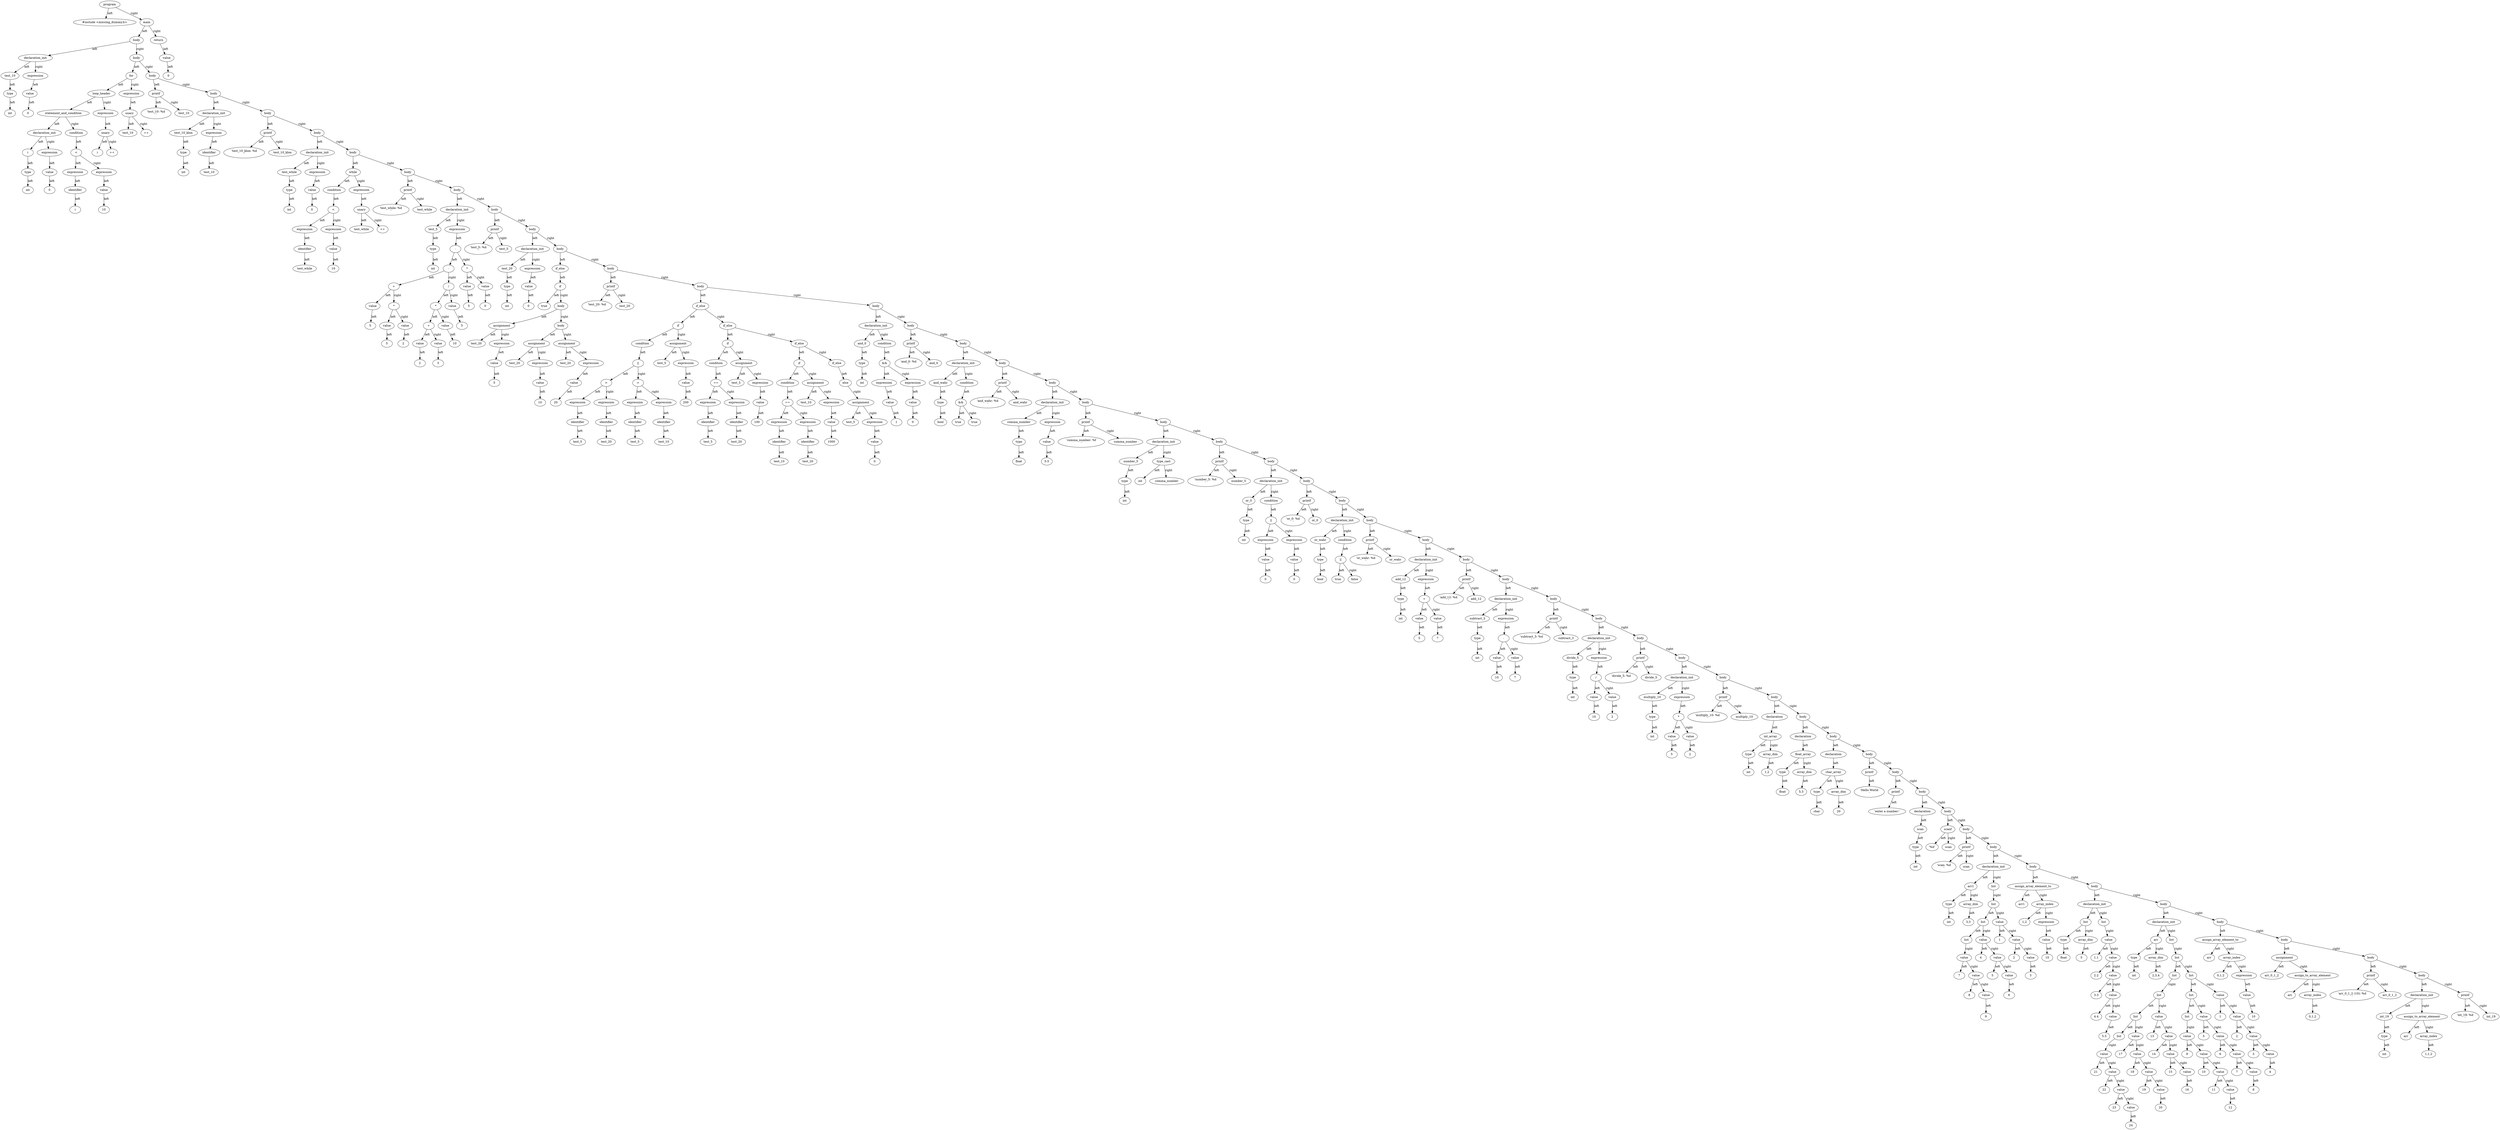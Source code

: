 digraph G {
"00000190ED56B730" [label="program"];
"00000190ED56B730" [label="program"];
"00000190ED56B730" -> "00000190ED55D110" [label="left"];
"00000190ED55D110" [label="#include <missing_dummy.h>"];
"00000190ED55D110" [label="#include <missing_dummy.h>"];
"00000190ED56B730" -> "00000190ED55CF70" [label="right"];
"00000190ED55CF70" [label="main"];
"00000190ED55CF70" [label="main"];
"00000190ED55CF70" -> "00000190ED56B410" [label="left"];
"00000190ED56B410" [label="body"];
"00000190ED56B410" [label="body"];
"00000190ED56B410" -> "00000190ED55D190" [label="left"];
"00000190ED55D190" [label="declaration_init"];
"00000190ED55D190" [label="declaration_init"];
"00000190ED55D190" -> "00000190ED55CFF0" [label="left"];
"00000190ED55CFF0" [label="test_10"];
"00000190ED55CFF0" [label="test_10"];
"00000190ED55CFF0" -> "00000190ED55D030" [label="left"];
"00000190ED55D030" [label="type"];
"00000190ED55D030" [label="type"];
"00000190ED55D030" -> "00000190ED55D150" [label="left"];
"00000190ED55D150" [label="int"];
"00000190ED55D150" [label="int"];
"00000190ED55D190" -> "00000190ED55D170" [label="right"];
"00000190ED55D170" [label="expression"];
"00000190ED55D170" [label="expression"];
"00000190ED55D170" -> "00000190ED55CF90" [label="left"];
"00000190ED55CF90" [label="value"];
"00000190ED55CF90" [label="value"];
"00000190ED55CF90" -> "00000190ED55D050" [label="left"];
"00000190ED55D050" [label="0"];
"00000190ED55D050" [label="0"];
"00000190ED56B410" -> "00000190ED56B1B0" [label="right"];
"00000190ED56B1B0" [label="body"];
"00000190ED56B1B0" [label="body"];
"00000190ED56B1B0" -> "00000190ED564FA0" [label="left"];
"00000190ED564FA0" [label="for"];
"00000190ED564FA0" [label="for"];
"00000190ED564FA0" -> "00000190ED564DA0" [label="left"];
"00000190ED564DA0" [label="loop_header"];
"00000190ED564DA0" [label="loop_header"];
"00000190ED564DA0" -> "00000190ED564EC0" [label="left"];
"00000190ED564EC0" [label="statement_and_condition"];
"00000190ED564EC0" [label="statement_and_condition"];
"00000190ED564EC0" -> "00000190ED564CE0" [label="left"];
"00000190ED564CE0" [label="declaration_init"];
"00000190ED564CE0" [label="declaration_init"];
"00000190ED564CE0" -> "00000190ED564D40" [label="left"];
"00000190ED564D40" [label="i"];
"00000190ED564D40" [label="i"];
"00000190ED564D40" -> "00000190ED55D210" [label="left"];
"00000190ED55D210" [label="type"];
"00000190ED55D210" [label="type"];
"00000190ED55D210" -> "00000190ED55D070" [label="left"];
"00000190ED55D070" [label="int"];
"00000190ED55D070" [label="int"];
"00000190ED564CE0" -> "00000190ED564C00" [label="right"];
"00000190ED564C00" [label="expression"];
"00000190ED564C00" [label="expression"];
"00000190ED564C00" -> "00000190ED55CED0" [label="left"];
"00000190ED55CED0" [label="value"];
"00000190ED55CED0" [label="value"];
"00000190ED55CED0" -> "00000190ED55CEB0" [label="left"];
"00000190ED55CEB0" [label="0"];
"00000190ED55CEB0" [label="0"];
"00000190ED564EC0" -> "00000190ED564C20" [label="right"];
"00000190ED564C20" [label="condition"];
"00000190ED564C20" [label="condition"];
"00000190ED564C20" -> "00000190ED564D00" [label="left"];
"00000190ED564D00" [label="<"];
"00000190ED564D00" [label="<"];
"00000190ED564D00" -> "00000190ED564C60" [label="left"];
"00000190ED564C60" [label="expression"];
"00000190ED564C60" [label="expression"];
"00000190ED564C60" -> "00000190ED564A40" [label="left"];
"00000190ED564A40" [label="identifier"];
"00000190ED564A40" [label="identifier"];
"00000190ED564A40" -> "00000190ED564840" [label="left"];
"00000190ED564840" [label="i"];
"00000190ED564840" [label="i"];
"00000190ED564D00" -> "00000190ED5649E0" [label="right"];
"00000190ED5649E0" [label="expression"];
"00000190ED5649E0" [label="expression"];
"00000190ED5649E0" -> "00000190ED564E00" [label="left"];
"00000190ED564E00" [label="value"];
"00000190ED564E00" [label="value"];
"00000190ED564E00" -> "00000190ED564DC0" [label="left"];
"00000190ED564DC0" [label="10"];
"00000190ED564DC0" [label="10"];
"00000190ED564DA0" -> "00000190ED564940" [label="right"];
"00000190ED564940" [label="expression"];
"00000190ED564940" [label="expression"];
"00000190ED564940" -> "00000190ED564F80" [label="left"];
"00000190ED564F80" [label="unary"];
"00000190ED564F80" [label="unary"];
"00000190ED564F80" -> "00000190ED564A80" [label="left"];
"00000190ED564A80" [label="i"];
"00000190ED564A80" [label="i"];
"00000190ED564F80" -> "00000190ED564F60" [label="right"];
"00000190ED564F60" [label="++"];
"00000190ED564F60" [label="++"];
"00000190ED564FA0" -> "00000190ED564D80" [label="right"];
"00000190ED564D80" [label="expression"];
"00000190ED564D80" [label="expression"];
"00000190ED564D80" -> "00000190ED564AA0" [label="left"];
"00000190ED564AA0" [label="unary"];
"00000190ED564AA0" [label="unary"];
"00000190ED564AA0" -> "00000190ED564D60" [label="left"];
"00000190ED564D60" [label="test_10"];
"00000190ED564D60" [label="test_10"];
"00000190ED564AA0" -> "00000190ED564D20" [label="right"];
"00000190ED564D20" [label="++"];
"00000190ED564D20" [label="++"];
"00000190ED56B1B0" -> "00000190ED56B710" [label="right"];
"00000190ED56B710" [label="body"];
"00000190ED56B710" [label="body"];
"00000190ED56B710" -> "00000190ED564EE0" [label="left"];
"00000190ED564EE0" [label="printf"];
"00000190ED564EE0" [label="printf"];
"00000190ED564EE0" -> "00000190ED564E40" [label="left"];
"00000190ED564E40" [label="'test_10: %d\n'"];
"00000190ED564E40" [label="'test_10: %d\n'"];
"00000190ED564EE0" -> "00000190ED564B60" [label="right"];
"00000190ED564B60" [label="test_10"];
"00000190ED564B60" [label="test_10"];
"00000190ED56B710" -> "00000190ED56B1F0" [label="right"];
"00000190ED56B1F0" [label="body"];
"00000190ED56B1F0" [label="body"];
"00000190ED56B1F0" -> "00000190ED5649A0" [label="left"];
"00000190ED5649A0" [label="declaration_init"];
"00000190ED5649A0" [label="declaration_init"];
"00000190ED5649A0" -> "00000190ED564980" [label="left"];
"00000190ED564980" [label="test_10_klon"];
"00000190ED564980" [label="test_10_klon"];
"00000190ED564980" -> "00000190ED564E20" [label="left"];
"00000190ED564E20" [label="type"];
"00000190ED564E20" [label="type"];
"00000190ED564E20" -> "00000190ED564B20" [label="left"];
"00000190ED564B20" [label="int"];
"00000190ED564B20" [label="int"];
"00000190ED5649A0" -> "00000190ED564A00" [label="right"];
"00000190ED564A00" [label="expression"];
"00000190ED564A00" [label="expression"];
"00000190ED564A00" -> "00000190ED564EA0" [label="left"];
"00000190ED564EA0" [label="identifier"];
"00000190ED564EA0" [label="identifier"];
"00000190ED564EA0" -> "00000190ED564860" [label="left"];
"00000190ED564860" [label="test_10"];
"00000190ED564860" [label="test_10"];
"00000190ED56B1F0" -> "00000190ED56B7F0" [label="right"];
"00000190ED56B7F0" [label="body"];
"00000190ED56B7F0" [label="body"];
"00000190ED56B7F0" -> "00000190ED564BE0" [label="left"];
"00000190ED564BE0" [label="printf"];
"00000190ED564BE0" [label="printf"];
"00000190ED564BE0" -> "00000190ED564F40" [label="left"];
"00000190ED564F40" [label="'test_10_klon: %d\n'"];
"00000190ED564F40" [label="'test_10_klon: %d\n'"];
"00000190ED564BE0" -> "00000190ED5648A0" [label="right"];
"00000190ED5648A0" [label="test_10_klon"];
"00000190ED5648A0" [label="test_10_klon"];
"00000190ED56B7F0" -> "00000190ED56B250" [label="right"];
"00000190ED56B250" [label="body"];
"00000190ED56B250" [label="body"];
"00000190ED56B250" -> "00000190ED565450" [label="left"];
"00000190ED565450" [label="declaration_init"];
"00000190ED565450" [label="declaration_init"];
"00000190ED565450" -> "00000190ED565270" [label="left"];
"00000190ED565270" [label="test_while"];
"00000190ED565270" [label="test_while"];
"00000190ED565270" -> "00000190ED564C40" [label="left"];
"00000190ED564C40" [label="type"];
"00000190ED564C40" [label="type"];
"00000190ED564C40" -> "00000190ED5648C0" [label="left"];
"00000190ED5648C0" [label="int"];
"00000190ED5648C0" [label="int"];
"00000190ED565450" -> "00000190ED564900" [label="right"];
"00000190ED564900" [label="expression"];
"00000190ED564900" [label="expression"];
"00000190ED564900" -> "00000190ED564CC0" [label="left"];
"00000190ED564CC0" [label="value"];
"00000190ED564CC0" [label="value"];
"00000190ED564CC0" -> "00000190ED5648E0" [label="left"];
"00000190ED5648E0" [label="0"];
"00000190ED5648E0" [label="0"];
"00000190ED56B250" -> "00000190ED56B3F0" [label="right"];
"00000190ED56B3F0" [label="body"];
"00000190ED56B3F0" [label="body"];
"00000190ED56B3F0" -> "00000190ED565490" [label="left"];
"00000190ED565490" [label="while"];
"00000190ED565490" [label="while"];
"00000190ED565490" -> "00000190ED565610" [label="left"];
"00000190ED565610" [label="condition"];
"00000190ED565610" [label="condition"];
"00000190ED565610" -> "00000190ED565690" [label="left"];
"00000190ED565690" [label="<"];
"00000190ED565690" [label="<"];
"00000190ED565690" -> "00000190ED565350" [label="left"];
"00000190ED565350" [label="expression"];
"00000190ED565350" [label="expression"];
"00000190ED565350" -> "00000190ED5654F0" [label="left"];
"00000190ED5654F0" [label="identifier"];
"00000190ED5654F0" [label="identifier"];
"00000190ED5654F0" -> "00000190ED5655B0" [label="left"];
"00000190ED5655B0" [label="test_while"];
"00000190ED5655B0" [label="test_while"];
"00000190ED565690" -> "00000190ED565310" [label="right"];
"00000190ED565310" [label="expression"];
"00000190ED565310" [label="expression"];
"00000190ED565310" -> "00000190ED565150" [label="left"];
"00000190ED565150" [label="value"];
"00000190ED565150" [label="value"];
"00000190ED565150" -> "00000190ED565230" [label="left"];
"00000190ED565230" [label="10"];
"00000190ED565230" [label="10"];
"00000190ED565490" -> "00000190ED565130" [label="right"];
"00000190ED565130" [label="expression"];
"00000190ED565130" [label="expression"];
"00000190ED565130" -> "00000190ED565470" [label="left"];
"00000190ED565470" [label="unary"];
"00000190ED565470" [label="unary"];
"00000190ED565470" -> "00000190ED565370" [label="left"];
"00000190ED565370" [label="test_while"];
"00000190ED565370" [label="test_while"];
"00000190ED565470" -> "00000190ED565750" [label="right"];
"00000190ED565750" [label="++"];
"00000190ED565750" [label="++"];
"00000190ED56B3F0" -> "00000190ED56B3B0" [label="right"];
"00000190ED56B3B0" [label="body"];
"00000190ED56B3B0" [label="body"];
"00000190ED56B3B0" -> "00000190ED565590" [label="left"];
"00000190ED565590" [label="printf"];
"00000190ED565590" [label="printf"];
"00000190ED565590" -> "00000190ED565730" [label="left"];
"00000190ED565730" [label="'test_while: %d\n'"];
"00000190ED565730" [label="'test_while: %d\n'"];
"00000190ED565590" -> "00000190ED565570" [label="right"];
"00000190ED565570" [label="test_while"];
"00000190ED565570" [label="test_while"];
"00000190ED56B3B0" -> "00000190ED56B6F0" [label="right"];
"00000190ED56B6F0" [label="body"];
"00000190ED56B6F0" [label="body"];
"00000190ED56B6F0" -> "00000190ED565D60" [label="left"];
"00000190ED565D60" [label="declaration_init"];
"00000190ED565D60" [label="declaration_init"];
"00000190ED565D60" -> "00000190ED5658A0" [label="left"];
"00000190ED5658A0" [label="test_5"];
"00000190ED5658A0" [label="test_5"];
"00000190ED5658A0" -> "00000190ED5655F0" [label="left"];
"00000190ED5655F0" [label="type"];
"00000190ED5655F0" [label="type"];
"00000190ED5655F0" -> "00000190ED5655D0" [label="left"];
"00000190ED5655D0" [label="int"];
"00000190ED5655D0" [label="int"];
"00000190ED565D60" -> "00000190ED565EC0" [label="right"];
"00000190ED565EC0" [label="expression"];
"00000190ED565EC0" [label="expression"];
"00000190ED565EC0" -> "00000190ED565B40" [label="left"];
"00000190ED565B40" [label="-"];
"00000190ED565B40" [label="-"];
"00000190ED565B40" -> "00000190ED5653F0" [label="left"];
"00000190ED5653F0" [label="-"];
"00000190ED5653F0" [label="-"];
"00000190ED5653F0" -> "00000190ED565050" [label="left"];
"00000190ED565050" [label="+"];
"00000190ED565050" [label="+"];
"00000190ED565050" -> "00000190ED565630" [label="left"];
"00000190ED565630" [label="value"];
"00000190ED565630" [label="value"];
"00000190ED565630" -> "00000190ED565250" [label="left"];
"00000190ED565250" [label="5"];
"00000190ED565250" [label="5"];
"00000190ED565050" -> "00000190ED5651B0" [label="right"];
"00000190ED5651B0" [label="*"];
"00000190ED5651B0" [label="*"];
"00000190ED5651B0" -> "00000190ED565670" [label="left"];
"00000190ED565670" [label="value"];
"00000190ED565670" [label="value"];
"00000190ED565670" -> "00000190ED565650" [label="left"];
"00000190ED565650" [label="5"];
"00000190ED565650" [label="5"];
"00000190ED5651B0" -> "00000190ED5652D0" [label="right"];
"00000190ED5652D0" [label="value"];
"00000190ED5652D0" [label="value"];
"00000190ED5652D0" -> "00000190ED565390" [label="left"];
"00000190ED565390" [label="2"];
"00000190ED565390" [label="2"];
"00000190ED5653F0" -> "00000190ED5650F0" [label="right"];
"00000190ED5650F0" [label="/"];
"00000190ED5650F0" [label="/"];
"00000190ED5650F0" -> "00000190ED565070" [label="left"];
"00000190ED565070" [label="*"];
"00000190ED565070" [label="*"];
"00000190ED565070" -> "00000190ED5651F0" [label="left"];
"00000190ED5651F0" [label="+"];
"00000190ED5651F0" [label="+"];
"00000190ED5651F0" -> "00000190ED565770" [label="left"];
"00000190ED565770" [label="value"];
"00000190ED565770" [label="value"];
"00000190ED565770" -> "00000190ED5652F0" [label="left"];
"00000190ED5652F0" [label="2"];
"00000190ED5652F0" [label="2"];
"00000190ED5651F0" -> "00000190ED5657B0" [label="right"];
"00000190ED5657B0" [label="value"];
"00000190ED5657B0" [label="value"];
"00000190ED5657B0" -> "00000190ED565790" [label="left"];
"00000190ED565790" [label="3"];
"00000190ED565790" [label="3"];
"00000190ED565070" -> "00000190ED5653B0" [label="right"];
"00000190ED5653B0" [label="value"];
"00000190ED5653B0" [label="value"];
"00000190ED5653B0" -> "00000190ED565410" [label="left"];
"00000190ED565410" [label="10"];
"00000190ED565410" [label="10"];
"00000190ED5650F0" -> "00000190ED5650D0" [label="right"];
"00000190ED5650D0" [label="value"];
"00000190ED5650D0" [label="value"];
"00000190ED5650D0" -> "00000190ED5651D0" [label="left"];
"00000190ED5651D0" [label="5"];
"00000190ED5651D0" [label="5"];
"00000190ED565B40" -> "00000190ED565CC0" [label="right"];
"00000190ED565CC0" [label="*"];
"00000190ED565CC0" [label="*"];
"00000190ED565CC0" -> "00000190ED565170" [label="left"];
"00000190ED565170" [label="value"];
"00000190ED565170" [label="value"];
"00000190ED565170" -> "00000190ED565110" [label="left"];
"00000190ED565110" [label="5"];
"00000190ED565110" [label="5"];
"00000190ED565CC0" -> "00000190ED565430" [label="right"];
"00000190ED565430" [label="value"];
"00000190ED565430" [label="value"];
"00000190ED565430" -> "00000190ED565210" [label="left"];
"00000190ED565210" [label="0"];
"00000190ED565210" [label="0"];
"00000190ED56B6F0" -> "00000190ED56B330" [label="right"];
"00000190ED56B330" [label="body"];
"00000190ED56B330" [label="body"];
"00000190ED56B330" -> "00000190ED565D20" [label="left"];
"00000190ED565D20" [label="printf"];
"00000190ED565D20" [label="printf"];
"00000190ED565D20" -> "00000190ED565F20" [label="left"];
"00000190ED565F20" [label="'test_5: %d\n'"];
"00000190ED565F20" [label="'test_5: %d\n'"];
"00000190ED565D20" -> "00000190ED565BA0" [label="right"];
"00000190ED565BA0" [label="test_5"];
"00000190ED565BA0" [label="test_5"];
"00000190ED56B330" -> "00000190ED56B310" [label="right"];
"00000190ED56B310" [label="body"];
"00000190ED56B310" [label="body"];
"00000190ED56B310" -> "00000190ED565B80" [label="left"];
"00000190ED565B80" [label="declaration_init"];
"00000190ED565B80" [label="declaration_init"];
"00000190ED565B80" -> "00000190ED565CE0" [label="left"];
"00000190ED565CE0" [label="test_20"];
"00000190ED565CE0" [label="test_20"];
"00000190ED565CE0" -> "00000190ED565C60" [label="left"];
"00000190ED565C60" [label="type"];
"00000190ED565C60" [label="type"];
"00000190ED565C60" -> "00000190ED565AC0" [label="left"];
"00000190ED565AC0" [label="int"];
"00000190ED565AC0" [label="int"];
"00000190ED565B80" -> "00000190ED565D80" [label="right"];
"00000190ED565D80" [label="expression"];
"00000190ED565D80" [label="expression"];
"00000190ED565D80" -> "00000190ED565E00" [label="left"];
"00000190ED565E00" [label="value"];
"00000190ED565E00" [label="value"];
"00000190ED565E00" -> "00000190ED565D40" [label="left"];
"00000190ED565D40" [label="0"];
"00000190ED565D40" [label="0"];
"00000190ED56B310" -> "00000190ED56B8B0" [label="right"];
"00000190ED56B8B0" [label="body"];
"00000190ED56B8B0" [label="body"];
"00000190ED56B8B0" -> "00000190ED565880" [label="left"];
"00000190ED565880" [label="if_else"];
"00000190ED565880" [label="if_else"];
"00000190ED565880" -> "00000190ED565860" [label="left"];
"00000190ED565860" [label="if"];
"00000190ED565860" [label="if"];
"00000190ED565860" -> "00000190ED5659C0" [label="left"];
"00000190ED5659C0" [label="true"];
"00000190ED5659C0" [label="true"];
"00000190ED565860" -> "00000190ED565FE0" [label="right"];
"00000190ED565FE0" [label="body"];
"00000190ED565FE0" [label="body"];
"00000190ED565FE0" -> "00000190ED565F60" [label="left"];
"00000190ED565F60" [label="assignment"];
"00000190ED565F60" [label="assignment"];
"00000190ED565F60" -> "00000190ED565F00" [label="left"];
"00000190ED565F00" [label="test_20"];
"00000190ED565F00" [label="test_20"];
"00000190ED565F60" -> "00000190ED565C80" [label="right"];
"00000190ED565C80" [label="expression"];
"00000190ED565C80" [label="expression"];
"00000190ED565C80" -> "00000190ED565A80" [label="left"];
"00000190ED565A80" [label="value"];
"00000190ED565A80" [label="value"];
"00000190ED565A80" -> "00000190ED565E20" [label="left"];
"00000190ED565E20" [label="5"];
"00000190ED565E20" [label="5"];
"00000190ED565FE0" -> "00000190ED565E80" [label="right"];
"00000190ED565E80" [label="body"];
"00000190ED565E80" [label="body"];
"00000190ED565E80" -> "00000190ED565BC0" [label="left"];
"00000190ED565BC0" [label="assignment"];
"00000190ED565BC0" [label="assignment"];
"00000190ED565BC0" -> "00000190ED565FA0" [label="left"];
"00000190ED565FA0" [label="test_20"];
"00000190ED565FA0" [label="test_20"];
"00000190ED565BC0" -> "00000190ED565980" [label="right"];
"00000190ED565980" [label="expression"];
"00000190ED565980" [label="expression"];
"00000190ED565980" -> "00000190ED565AE0" [label="left"];
"00000190ED565AE0" [label="value"];
"00000190ED565AE0" [label="value"];
"00000190ED565AE0" -> "00000190ED565D00" [label="left"];
"00000190ED565D00" [label="10"];
"00000190ED565D00" [label="10"];
"00000190ED565E80" -> "00000190ED565FC0" [label="right"];
"00000190ED565FC0" [label="assignment"];
"00000190ED565FC0" [label="assignment"];
"00000190ED565FC0" -> "00000190ED565C40" [label="left"];
"00000190ED565C40" [label="test_20"];
"00000190ED565C40" [label="test_20"];
"00000190ED565FC0" -> "00000190ED565BE0" [label="right"];
"00000190ED565BE0" [label="expression"];
"00000190ED565BE0" [label="expression"];
"00000190ED565BE0" -> "00000190ED565E60" [label="left"];
"00000190ED565E60" [label="value"];
"00000190ED565E60" [label="value"];
"00000190ED565E60" -> "00000190ED565DA0" [label="left"];
"00000190ED565DA0" [label="20"];
"00000190ED565DA0" [label="20"];
"00000190ED56B8B0" -> "00000190ED56B870" [label="right"];
"00000190ED56B870" [label="body"];
"00000190ED56B870" [label="body"];
"00000190ED56B870" -> "00000190ED565900" [label="left"];
"00000190ED565900" [label="printf"];
"00000190ED565900" [label="printf"];
"00000190ED565900" -> "00000190ED5658C0" [label="left"];
"00000190ED5658C0" [label="'test_20: %d\n'"];
"00000190ED5658C0" [label="'test_20: %d\n'"];
"00000190ED565900" -> "00000190ED5658E0" [label="right"];
"00000190ED5658E0" [label="test_20"];
"00000190ED5658E0" [label="test_20"];
"00000190ED56B870" -> "00000190ED56B530" [label="right"];
"00000190ED56B530" [label="body"];
"00000190ED56B530" [label="body"];
"00000190ED56B530" -> "00000190ED566920" [label="left"];
"00000190ED566920" [label="if_else"];
"00000190ED566920" [label="if_else"];
"00000190ED566920" -> "00000190ED5665C0" [label="left"];
"00000190ED5665C0" [label="if"];
"00000190ED5665C0" [label="if"];
"00000190ED5665C0" -> "00000190ED566660" [label="left"];
"00000190ED566660" [label="condition"];
"00000190ED566660" [label="condition"];
"00000190ED566660" -> "00000190ED566540" [label="left"];
"00000190ED566540" [label="||"];
"00000190ED566540" [label="||"];
"00000190ED566540" -> "00000190ED566AC0" [label="left"];
"00000190ED566AC0" [label=">"];
"00000190ED566AC0" [label=">"];
"00000190ED566AC0" -> "00000190ED5659A0" [label="left"];
"00000190ED5659A0" [label="expression"];
"00000190ED5659A0" [label="expression"];
"00000190ED5659A0" -> "00000190ED565940" [label="left"];
"00000190ED565940" [label="identifier"];
"00000190ED565940" [label="identifier"];
"00000190ED565940" -> "00000190ED565920" [label="left"];
"00000190ED565920" [label="test_5"];
"00000190ED565920" [label="test_5"];
"00000190ED566AC0" -> "00000190ED566860" [label="right"];
"00000190ED566860" [label="expression"];
"00000190ED566860" [label="expression"];
"00000190ED566860" -> "00000190ED565A60" [label="left"];
"00000190ED565A60" [label="identifier"];
"00000190ED565A60" [label="identifier"];
"00000190ED565A60" -> "00000190ED565A40" [label="left"];
"00000190ED565A40" [label="test_20"];
"00000190ED565A40" [label="test_20"];
"00000190ED566540" -> "00000190ED566AA0" [label="right"];
"00000190ED566AA0" [label=">"];
"00000190ED566AA0" [label=">"];
"00000190ED566AA0" -> "00000190ED566720" [label="left"];
"00000190ED566720" [label="expression"];
"00000190ED566720" [label="expression"];
"00000190ED566720" -> "00000190ED5669E0" [label="left"];
"00000190ED5669E0" [label="identifier"];
"00000190ED5669E0" [label="identifier"];
"00000190ED5669E0" -> "00000190ED5664C0" [label="left"];
"00000190ED5664C0" [label="test_5"];
"00000190ED5664C0" [label="test_5"];
"00000190ED566AA0" -> "00000190ED566560" [label="right"];
"00000190ED566560" [label="expression"];
"00000190ED566560" [label="expression"];
"00000190ED566560" -> "00000190ED566C00" [label="left"];
"00000190ED566C00" [label="identifier"];
"00000190ED566C00" [label="identifier"];
"00000190ED566C00" -> "00000190ED566520" [label="left"];
"00000190ED566520" [label="test_10"];
"00000190ED566520" [label="test_10"];
"00000190ED5665C0" -> "00000190ED566B20" [label="right"];
"00000190ED566B20" [label="assignment"];
"00000190ED566B20" [label="assignment"];
"00000190ED566B20" -> "00000190ED5665A0" [label="left"];
"00000190ED5665A0" [label="test_5"];
"00000190ED5665A0" [label="test_5"];
"00000190ED566B20" -> "00000190ED566600" [label="right"];
"00000190ED566600" [label="expression"];
"00000190ED566600" [label="expression"];
"00000190ED566600" -> "00000190ED566AE0" [label="left"];
"00000190ED566AE0" [label="value"];
"00000190ED566AE0" [label="value"];
"00000190ED566AE0" -> "00000190ED5668E0" [label="left"];
"00000190ED5668E0" [label="200"];
"00000190ED5668E0" [label="200"];
"00000190ED566920" -> "00000190ED5669A0" [label="right"];
"00000190ED5669A0" [label="if_else"];
"00000190ED5669A0" [label="if_else"];
"00000190ED5669A0" -> "00000190ED566780" [label="left"];
"00000190ED566780" [label="if"];
"00000190ED566780" [label="if"];
"00000190ED566780" -> "00000190ED566BC0" [label="left"];
"00000190ED566BC0" [label="condition"];
"00000190ED566BC0" [label="condition"];
"00000190ED566BC0" -> "00000190ED566A20" [label="left"];
"00000190ED566A20" [label="=="];
"00000190ED566A20" [label="=="];
"00000190ED566A20" -> "00000190ED566840" [label="left"];
"00000190ED566840" [label="expression"];
"00000190ED566840" [label="expression"];
"00000190ED566840" -> "00000190ED566680" [label="left"];
"00000190ED566680" [label="identifier"];
"00000190ED566680" [label="identifier"];
"00000190ED566680" -> "00000190ED566B80" [label="left"];
"00000190ED566B80" [label="test_5"];
"00000190ED566B80" [label="test_5"];
"00000190ED566A20" -> "00000190ED566880" [label="right"];
"00000190ED566880" [label="expression"];
"00000190ED566880" [label="expression"];
"00000190ED566880" -> "00000190ED566BA0" [label="left"];
"00000190ED566BA0" [label="identifier"];
"00000190ED566BA0" [label="identifier"];
"00000190ED566BA0" -> "00000190ED566620" [label="left"];
"00000190ED566620" [label="test_20"];
"00000190ED566620" [label="test_20"];
"00000190ED566780" -> "00000190ED566760" [label="right"];
"00000190ED566760" [label="assignment"];
"00000190ED566760" [label="assignment"];
"00000190ED566760" -> "00000190ED5667E0" [label="left"];
"00000190ED5667E0" [label="test_5"];
"00000190ED5667E0" [label="test_5"];
"00000190ED566760" -> "00000190ED5668A0" [label="right"];
"00000190ED5668A0" [label="expression"];
"00000190ED5668A0" [label="expression"];
"00000190ED5668A0" -> "00000190ED566700" [label="left"];
"00000190ED566700" [label="value"];
"00000190ED566700" [label="value"];
"00000190ED566700" -> "00000190ED566A40" [label="left"];
"00000190ED566A40" [label="100"];
"00000190ED566A40" [label="100"];
"00000190ED5669A0" -> "00000190ED566F70" [label="right"];
"00000190ED566F70" [label="if_else"];
"00000190ED566F70" [label="if_else"];
"00000190ED566F70" -> "00000190ED567170" [label="left"];
"00000190ED567170" [label="if"];
"00000190ED567170" [label="if"];
"00000190ED567170" -> "00000190ED567130" [label="left"];
"00000190ED567130" [label="condition"];
"00000190ED567130" [label="condition"];
"00000190ED567130" -> "00000190ED566D70" [label="left"];
"00000190ED566D70" [label="=="];
"00000190ED566D70" [label="=="];
"00000190ED566D70" -> "00000190ED566820" [label="left"];
"00000190ED566820" [label="expression"];
"00000190ED566820" [label="expression"];
"00000190ED566820" -> "00000190ED5669C0" [label="left"];
"00000190ED5669C0" [label="identifier"];
"00000190ED5669C0" [label="identifier"];
"00000190ED5669C0" -> "00000190ED5667C0" [label="left"];
"00000190ED5667C0" [label="test_10"];
"00000190ED5667C0" [label="test_10"];
"00000190ED566D70" -> "00000190ED567330" [label="right"];
"00000190ED567330" [label="expression"];
"00000190ED567330" [label="expression"];
"00000190ED567330" -> "00000190ED566480" [label="left"];
"00000190ED566480" [label="identifier"];
"00000190ED566480" [label="identifier"];
"00000190ED566480" -> "00000190ED566BE0" [label="left"];
"00000190ED566BE0" [label="test_20"];
"00000190ED566BE0" [label="test_20"];
"00000190ED567170" -> "00000190ED566DB0" [label="right"];
"00000190ED566DB0" [label="assignment"];
"00000190ED566DB0" [label="assignment"];
"00000190ED566DB0" -> "00000190ED5670F0" [label="left"];
"00000190ED5670F0" [label="test_10"];
"00000190ED5670F0" [label="test_10"];
"00000190ED566DB0" -> "00000190ED567150" [label="right"];
"00000190ED567150" [label="expression"];
"00000190ED567150" [label="expression"];
"00000190ED567150" -> "00000190ED566F50" [label="left"];
"00000190ED566F50" [label="value"];
"00000190ED566F50" [label="value"];
"00000190ED566F50" -> "00000190ED567110" [label="left"];
"00000190ED567110" [label="1000"];
"00000190ED567110" [label="1000"];
"00000190ED566F70" -> "00000190ED566E70" [label="right"];
"00000190ED566E70" [label="if_else"];
"00000190ED566E70" [label="if_else"];
"00000190ED566E70" -> "00000190ED5671D0" [label="left"];
"00000190ED5671D0" [label="else"];
"00000190ED5671D0" [label="else"];
"00000190ED5671D0" -> "00000190ED5670D0" [label="right"];
"00000190ED5670D0" [label="assignment"];
"00000190ED5670D0" [label="assignment"];
"00000190ED5670D0" -> "00000190ED5670B0" [label="left"];
"00000190ED5670B0" [label="test_5"];
"00000190ED5670B0" [label="test_5"];
"00000190ED5670D0" -> "00000190ED567190" [label="right"];
"00000190ED567190" [label="expression"];
"00000190ED567190" [label="expression"];
"00000190ED567190" -> "00000190ED567310" [label="left"];
"00000190ED567310" [label="value"];
"00000190ED567310" [label="value"];
"00000190ED567310" -> "00000190ED566E30" [label="left"];
"00000190ED566E30" [label="0"];
"00000190ED566E30" [label="0"];
"00000190ED56B530" -> "00000190ED56B190" [label="right"];
"00000190ED56B190" [label="body"];
"00000190ED56B190" [label="body"];
"00000190ED56B190" -> "00000190ED567050" [label="left"];
"00000190ED567050" [label="declaration_init"];
"00000190ED567050" [label="declaration_init"];
"00000190ED567050" -> "00000190ED567250" [label="left"];
"00000190ED567250" [label="and_0"];
"00000190ED567250" [label="and_0"];
"00000190ED567250" -> "00000190ED567410" [label="left"];
"00000190ED567410" [label="type"];
"00000190ED567410" [label="type"];
"00000190ED567410" -> "00000190ED566F30" [label="left"];
"00000190ED566F30" [label="int"];
"00000190ED566F30" [label="int"];
"00000190ED567050" -> "00000190ED566E50" [label="right"];
"00000190ED566E50" [label="condition"];
"00000190ED566E50" [label="condition"];
"00000190ED566E50" -> "00000190ED567230" [label="left"];
"00000190ED567230" [label="&&"];
"00000190ED567230" [label="&&"];
"00000190ED567230" -> "00000190ED566C90" [label="left"];
"00000190ED566C90" [label="expression"];
"00000190ED566C90" [label="expression"];
"00000190ED566C90" -> "00000190ED566DF0" [label="left"];
"00000190ED566DF0" [label="value"];
"00000190ED566DF0" [label="value"];
"00000190ED566DF0" -> "00000190ED566EB0" [label="left"];
"00000190ED566EB0" [label="1"];
"00000190ED566EB0" [label="1"];
"00000190ED567230" -> "00000190ED567210" [label="right"];
"00000190ED567210" [label="expression"];
"00000190ED567210" [label="expression"];
"00000190ED567210" -> "00000190ED5671F0" [label="left"];
"00000190ED5671F0" [label="value"];
"00000190ED5671F0" [label="value"];
"00000190ED5671F0" -> "00000190ED566E90" [label="left"];
"00000190ED566E90" [label="0"];
"00000190ED566E90" [label="0"];
"00000190ED56B190" -> "00000190ED56B850" [label="right"];
"00000190ED56B850" [label="body"];
"00000190ED56B850" [label="body"];
"00000190ED56B850" -> "00000190ED566CB0" [label="left"];
"00000190ED566CB0" [label="printf"];
"00000190ED566CB0" [label="printf"];
"00000190ED566CB0" -> "00000190ED567270" [label="left"];
"00000190ED567270" [label="'and_0: %d\n'"];
"00000190ED567270" [label="'and_0: %d\n'"];
"00000190ED566CB0" -> "00000190ED567290" [label="right"];
"00000190ED567290" [label="and_0"];
"00000190ED567290" [label="and_0"];
"00000190ED56B850" -> "00000190ED56B670" [label="right"];
"00000190ED56B670" [label="body"];
"00000190ED56B670" [label="body"];
"00000190ED56B670" -> "00000190ED567350" [label="left"];
"00000190ED567350" [label="declaration_init"];
"00000190ED567350" [label="declaration_init"];
"00000190ED567350" -> "00000190ED566CD0" [label="left"];
"00000190ED566CD0" [label="and_wahr"];
"00000190ED566CD0" [label="and_wahr"];
"00000190ED566CD0" -> "00000190ED566FB0" [label="left"];
"00000190ED566FB0" [label="type"];
"00000190ED566FB0" [label="type"];
"00000190ED566FB0" -> "00000190ED5672B0" [label="left"];
"00000190ED5672B0" [label="bool"];
"00000190ED5672B0" [label="bool"];
"00000190ED567350" -> "00000190ED566ED0" [label="right"];
"00000190ED566ED0" [label="condition"];
"00000190ED566ED0" [label="condition"];
"00000190ED566ED0" -> "00000190ED5672F0" [label="left"];
"00000190ED5672F0" [label="&&"];
"00000190ED5672F0" [label="&&"];
"00000190ED5672F0" -> "00000190ED567070" [label="left"];
"00000190ED567070" [label="true"];
"00000190ED567070" [label="true"];
"00000190ED5672F0" -> "00000190ED566E10" [label="right"];
"00000190ED566E10" [label="true"];
"00000190ED566E10" [label="true"];
"00000190ED56B670" -> "00000190ED56B7D0" [label="right"];
"00000190ED56B7D0" [label="body"];
"00000190ED56B7D0" [label="body"];
"00000190ED56B7D0" -> "00000190ED567A70" [label="left"];
"00000190ED567A70" [label="printf"];
"00000190ED567A70" [label="printf"];
"00000190ED567A70" -> "00000190ED567370" [label="left"];
"00000190ED567370" [label="'and_wahr: %d\n'"];
"00000190ED567370" [label="'and_wahr: %d\n'"];
"00000190ED567A70" -> "00000190ED566D30" [label="right"];
"00000190ED566D30" [label="and_wahr"];
"00000190ED566D30" [label="and_wahr"];
"00000190ED56B7D0" -> "00000190ED56B6D0" [label="right"];
"00000190ED56B6D0" [label="body"];
"00000190ED56B6D0" [label="body"];
"00000190ED56B6D0" -> "00000190ED5679B0" [label="left"];
"00000190ED5679B0" [label="declaration_init"];
"00000190ED5679B0" [label="declaration_init"];
"00000190ED5679B0" -> "00000190ED567990" [label="left"];
"00000190ED567990" [label="comma_number"];
"00000190ED567990" [label="comma_number"];
"00000190ED567990" -> "00000190ED567F30" [label="left"];
"00000190ED567F30" [label="type"];
"00000190ED567F30" [label="type"];
"00000190ED567F30" -> "00000190ED567B70" [label="left"];
"00000190ED567B70" [label="float"];
"00000190ED567B70" [label="float"];
"00000190ED5679B0" -> "00000190ED567A10" [label="right"];
"00000190ED567A10" [label="expression"];
"00000190ED567A10" [label="expression"];
"00000190ED567A10" -> "00000190ED567E50" [label="left"];
"00000190ED567E50" [label="value"];
"00000190ED567E50" [label="value"];
"00000190ED567E50" -> "00000190ED567FD0" [label="left"];
"00000190ED567FD0" [label="5.5"];
"00000190ED567FD0" [label="5.5"];
"00000190ED56B6D0" -> "00000190ED56B2F0" [label="right"];
"00000190ED56B2F0" [label="body"];
"00000190ED56B2F0" [label="body"];
"00000190ED56B2F0" -> "00000190ED567BD0" [label="left"];
"00000190ED567BD0" [label="printf"];
"00000190ED567BD0" [label="printf"];
"00000190ED567BD0" -> "00000190ED567DD0" [label="left"];
"00000190ED567DD0" [label="'comma_number: %f\n'"];
"00000190ED567DD0" [label="'comma_number: %f\n'"];
"00000190ED567BD0" -> "00000190ED567D10" [label="right"];
"00000190ED567D10" [label="comma_number"];
"00000190ED567D10" [label="comma_number"];
"00000190ED56B2F0" -> "00000190ED56B810" [label="right"];
"00000190ED56B810" [label="body"];
"00000190ED56B810" [label="body"];
"00000190ED56B810" -> "00000190ED567E70" [label="left"];
"00000190ED567E70" [label="declaration_init"];
"00000190ED567E70" [label="declaration_init"];
"00000190ED567E70" -> "00000190ED567AF0" [label="left"];
"00000190ED567AF0" [label="number_5"];
"00000190ED567AF0" [label="number_5"];
"00000190ED567AF0" -> "00000190ED567BB0" [label="left"];
"00000190ED567BB0" [label="type"];
"00000190ED567BB0" [label="type"];
"00000190ED567BB0" -> "00000190ED567DB0" [label="left"];
"00000190ED567DB0" [label="int"];
"00000190ED567DB0" [label="int"];
"00000190ED567E70" -> "00000190ED567F10" [label="right"];
"00000190ED567F10" [label="type_cast"];
"00000190ED567F10" [label="type_cast"];
"00000190ED567F10" -> "00000190ED567EF0" [label="left"];
"00000190ED567EF0" [label="int"];
"00000190ED567EF0" [label="int"];
"00000190ED567F10" -> "00000190ED567A30" [label="right"];
"00000190ED567A30" [label="comma_number"];
"00000190ED567A30" [label="comma_number"];
"00000190ED56B810" -> "00000190ED56B450" [label="right"];
"00000190ED56B450" [label="body"];
"00000190ED56B450" [label="body"];
"00000190ED56B450" -> "00000190ED567FB0" [label="left"];
"00000190ED567FB0" [label="printf"];
"00000190ED567FB0" [label="printf"];
"00000190ED567FB0" -> "00000190ED567B30" [label="left"];
"00000190ED567B30" [label="'number_5: %d\n'"];
"00000190ED567B30" [label="'number_5: %d\n'"];
"00000190ED567FB0" -> "00000190ED5679D0" [label="right"];
"00000190ED5679D0" [label="number_5"];
"00000190ED5679D0" [label="number_5"];
"00000190ED56B450" -> "00000190ED56B170" [label="right"];
"00000190ED56B170" [label="body"];
"00000190ED56B170" [label="body"];
"00000190ED56B170" -> "00000190ED567C90" [label="left"];
"00000190ED567C90" [label="declaration_init"];
"00000190ED567C90" [label="declaration_init"];
"00000190ED567C90" -> "00000190ED567EB0" [label="left"];
"00000190ED567EB0" [label="or_0"];
"00000190ED567EB0" [label="or_0"];
"00000190ED567EB0" -> "00000190ED567D30" [label="left"];
"00000190ED567D30" [label="type"];
"00000190ED567D30" [label="type"];
"00000190ED567D30" -> "00000190ED567BF0" [label="left"];
"00000190ED567BF0" [label="int"];
"00000190ED567BF0" [label="int"];
"00000190ED567C90" -> "00000190ED5678D0" [label="right"];
"00000190ED5678D0" [label="condition"];
"00000190ED5678D0" [label="condition"];
"00000190ED5678D0" -> "00000190ED5678B0" [label="left"];
"00000190ED5678B0" [label="||"];
"00000190ED5678B0" [label="||"];
"00000190ED5678B0" -> "00000190ED567C30" [label="left"];
"00000190ED567C30" [label="expression"];
"00000190ED567C30" [label="expression"];
"00000190ED567C30" -> "00000190ED567C10" [label="left"];
"00000190ED567C10" [label="value"];
"00000190ED567C10" [label="value"];
"00000190ED567C10" -> "00000190ED567DF0" [label="left"];
"00000190ED567DF0" [label="0"];
"00000190ED567DF0" [label="0"];
"00000190ED5678B0" -> "00000190ED568030" [label="right"];
"00000190ED568030" [label="expression"];
"00000190ED568030" [label="expression"];
"00000190ED568030" -> "00000190ED567E90" [label="left"];
"00000190ED567E90" [label="value"];
"00000190ED567E90" [label="value"];
"00000190ED567E90" -> "00000190ED568010" [label="left"];
"00000190ED568010" [label="0"];
"00000190ED568010" [label="0"];
"00000190ED56B170" -> "00000190ED56B630" [label="right"];
"00000190ED56B630" [label="body"];
"00000190ED56B630" [label="body"];
"00000190ED56B630" -> "00000190ED567950" [label="left"];
"00000190ED567950" [label="printf"];
"00000190ED567950" [label="printf"];
"00000190ED567950" -> "00000190ED567CF0" [label="left"];
"00000190ED567CF0" [label="'or_0: %d\n'"];
"00000190ED567CF0" [label="'or_0: %d\n'"];
"00000190ED567950" -> "00000190ED567930" [label="right"];
"00000190ED567930" [label="or_0"];
"00000190ED567930" [label="or_0"];
"00000190ED56B630" -> "00000190ED56B5F0" [label="right"];
"00000190ED56B5F0" [label="body"];
"00000190ED56B5F0" [label="body"];
"00000190ED56B5F0" -> "00000190ED5680E0" [label="left"];
"00000190ED5680E0" [label="declaration_init"];
"00000190ED5680E0" [label="declaration_init"];
"00000190ED5680E0" -> "00000190ED568280" [label="left"];
"00000190ED568280" [label="or_wahr"];
"00000190ED568280" [label="or_wahr"];
"00000190ED568280" -> "00000190ED567AB0" [label="left"];
"00000190ED567AB0" [label="type"];
"00000190ED567AB0" [label="type"];
"00000190ED567AB0" -> "00000190ED567970" [label="left"];
"00000190ED567970" [label="bool"];
"00000190ED567970" [label="bool"];
"00000190ED5680E0" -> "00000190ED568460" [label="right"];
"00000190ED568460" [label="condition"];
"00000190ED568460" [label="condition"];
"00000190ED568460" -> "00000190ED568840" [label="left"];
"00000190ED568840" [label="||"];
"00000190ED568840" [label="||"];
"00000190ED568840" -> "00000190ED568820" [label="left"];
"00000190ED568820" [label="true"];
"00000190ED568820" [label="true"];
"00000190ED568840" -> "00000190ED5683C0" [label="right"];
"00000190ED5683C0" [label="false"];
"00000190ED5683C0" [label="false"];
"00000190ED56B5F0" -> "00000190ED56B6B0" [label="right"];
"00000190ED56B6B0" [label="body"];
"00000190ED56B6B0" [label="body"];
"00000190ED56B6B0" -> "00000190ED5686C0" [label="left"];
"00000190ED5686C0" [label="printf"];
"00000190ED5686C0" [label="printf"];
"00000190ED5686C0" -> "00000190ED5681A0" [label="left"];
"00000190ED5681A0" [label="'or_wahr: %d\n'"];
"00000190ED5681A0" [label="'or_wahr: %d\n'"];
"00000190ED5686C0" -> "00000190ED5686E0" [label="right"];
"00000190ED5686E0" [label="or_wahr"];
"00000190ED5686E0" [label="or_wahr"];
"00000190ED56B6B0" -> "00000190ED56B490" [label="right"];
"00000190ED56B490" [label="body"];
"00000190ED56B490" [label="body"];
"00000190ED56B490" -> "00000190ED5686A0" [label="left"];
"00000190ED5686A0" [label="declaration_init"];
"00000190ED5686A0" [label="declaration_init"];
"00000190ED5686A0" -> "00000190ED568260" [label="left"];
"00000190ED568260" [label="add_12"];
"00000190ED568260" [label="add_12"];
"00000190ED568260" -> "00000190ED568760" [label="left"];
"00000190ED568760" [label="type"];
"00000190ED568760" [label="type"];
"00000190ED568760" -> "00000190ED568180" [label="left"];
"00000190ED568180" [label="int"];
"00000190ED568180" [label="int"];
"00000190ED5686A0" -> "00000190ED5680C0" [label="right"];
"00000190ED5680C0" [label="expression"];
"00000190ED5680C0" [label="expression"];
"00000190ED5680C0" -> "00000190ED568780" [label="left"];
"00000190ED568780" [label="+"];
"00000190ED568780" [label="+"];
"00000190ED568780" -> "00000190ED5685C0" [label="left"];
"00000190ED5685C0" [label="value"];
"00000190ED5685C0" [label="value"];
"00000190ED5685C0" -> "00000190ED5684E0" [label="left"];
"00000190ED5684E0" [label="5"];
"00000190ED5684E0" [label="5"];
"00000190ED568780" -> "00000190ED568700" [label="right"];
"00000190ED568700" [label="value"];
"00000190ED568700" [label="value"];
"00000190ED568700" -> "00000190ED568640" [label="left"];
"00000190ED568640" [label="7"];
"00000190ED568640" [label="7"];
"00000190ED56B490" -> "00000190ED56B390" [label="right"];
"00000190ED56B390" [label="body"];
"00000190ED56B390" [label="body"];
"00000190ED56B390" -> "00000190ED5682E0" [label="left"];
"00000190ED5682E0" [label="printf"];
"00000190ED5682E0" [label="printf"];
"00000190ED5682E0" -> "00000190ED568220" [label="left"];
"00000190ED568220" [label="'add_12: %d\n'"];
"00000190ED568220" [label="'add_12: %d\n'"];
"00000190ED5682E0" -> "00000190ED5687C0" [label="right"];
"00000190ED5687C0" [label="add_12"];
"00000190ED5687C0" [label="add_12"];
"00000190ED56B390" -> "00000190ED56B5D0" [label="right"];
"00000190ED56B5D0" [label="body"];
"00000190ED56B5D0" [label="body"];
"00000190ED56B5D0" -> "00000190ED568240" [label="left"];
"00000190ED568240" [label="declaration_init"];
"00000190ED568240" [label="declaration_init"];
"00000190ED568240" -> "00000190ED568100" [label="left"];
"00000190ED568100" [label="subtract_3"];
"00000190ED568100" [label="subtract_3"];
"00000190ED568100" -> "00000190ED568660" [label="left"];
"00000190ED568660" [label="type"];
"00000190ED568660" [label="type"];
"00000190ED568660" -> "00000190ED568500" [label="left"];
"00000190ED568500" [label="int"];
"00000190ED568500" [label="int"];
"00000190ED568240" -> "00000190ED568800" [label="right"];
"00000190ED568800" [label="expression"];
"00000190ED568800" [label="expression"];
"00000190ED568800" -> "00000190ED568340" [label="left"];
"00000190ED568340" [label="-"];
"00000190ED568340" [label="-"];
"00000190ED568340" -> "00000190ED5682A0" [label="left"];
"00000190ED5682A0" [label="value"];
"00000190ED5682A0" [label="value"];
"00000190ED5682A0" -> "00000190ED568680" [label="left"];
"00000190ED568680" [label="10"];
"00000190ED568680" [label="10"];
"00000190ED568340" -> "00000190ED5684A0" [label="right"];
"00000190ED5684A0" [label="value"];
"00000190ED5684A0" [label="value"];
"00000190ED5684A0" -> "00000190ED5685E0" [label="left"];
"00000190ED5685E0" [label="7"];
"00000190ED5685E0" [label="7"];
"00000190ED56B5D0" -> "00000190ED56B150" [label="right"];
"00000190ED56B150" [label="body"];
"00000190ED56B150" [label="body"];
"00000190ED56B150" -> "00000190ED5682C0" [label="left"];
"00000190ED5682C0" [label="printf"];
"00000190ED5682C0" [label="printf"];
"00000190ED5682C0" -> "00000190ED568440" [label="left"];
"00000190ED568440" [label="'subtract_3: %d\n'"];
"00000190ED568440" [label="'subtract_3: %d\n'"];
"00000190ED5682C0" -> "00000190ED568520" [label="right"];
"00000190ED568520" [label="subtract_3"];
"00000190ED568520" [label="subtract_3"];
"00000190ED56B150" -> "00000190ED56B130" [label="right"];
"00000190ED56B130" [label="body"];
"00000190ED56B130" [label="body"];
"00000190ED56B130" -> "00000190ED5696E0" [label="left"];
"00000190ED5696E0" [label="declaration_init"];
"00000190ED5696E0" [label="declaration_init"];
"00000190ED5696E0" -> "00000190ED568540" [label="left"];
"00000190ED568540" [label="divide_5"];
"00000190ED568540" [label="divide_5"];
"00000190ED568540" -> "00000190ED568380" [label="left"];
"00000190ED568380" [label="type"];
"00000190ED568380" [label="type"];
"00000190ED568380" -> "00000190ED568140" [label="left"];
"00000190ED568140" [label="int"];
"00000190ED568140" [label="int"];
"00000190ED5696E0" -> "00000190ED568480" [label="right"];
"00000190ED568480" [label="expression"];
"00000190ED568480" [label="expression"];
"00000190ED568480" -> "00000190ED568400" [label="left"];
"00000190ED568400" [label="/"];
"00000190ED568400" [label="/"];
"00000190ED568400" -> "00000190ED5683A0" [label="left"];
"00000190ED5683A0" [label="value"];
"00000190ED5683A0" [label="value"];
"00000190ED5683A0" -> "00000190ED5681E0" [label="left"];
"00000190ED5681E0" [label="10"];
"00000190ED5681E0" [label="10"];
"00000190ED568400" -> "00000190ED5683E0" [label="right"];
"00000190ED5683E0" [label="value"];
"00000190ED5683E0" [label="value"];
"00000190ED5683E0" -> "00000190ED568580" [label="left"];
"00000190ED568580" [label="2"];
"00000190ED568580" [label="2"];
"00000190ED56B130" -> "00000190ED56B3D0" [label="right"];
"00000190ED56B3D0" [label="body"];
"00000190ED56B3D0" [label="body"];
"00000190ED56B3D0" -> "00000190ED5691C0" [label="left"];
"00000190ED5691C0" [label="printf"];
"00000190ED5691C0" [label="printf"];
"00000190ED5691C0" -> "00000190ED5694A0" [label="left"];
"00000190ED5694A0" [label="'divide_5: %d\n'"];
"00000190ED5694A0" [label="'divide_5: %d\n'"];
"00000190ED5691C0" -> "00000190ED569240" [label="right"];
"00000190ED569240" [label="divide_5"];
"00000190ED569240" [label="divide_5"];
"00000190ED56B3D0" -> "00000190ED56B650" [label="right"];
"00000190ED56B650" [label="body"];
"00000190ED56B650" [label="body"];
"00000190ED56B650" -> "00000190ED5695C0" [label="left"];
"00000190ED5695C0" [label="declaration_init"];
"00000190ED5695C0" [label="declaration_init"];
"00000190ED5695C0" -> "00000190ED569300" [label="left"];
"00000190ED569300" [label="multiply_10"];
"00000190ED569300" [label="multiply_10"];
"00000190ED569300" -> "00000190ED5692C0" [label="left"];
"00000190ED5692C0" [label="type"];
"00000190ED5692C0" [label="type"];
"00000190ED5692C0" -> "00000190ED569200" [label="left"];
"00000190ED569200" [label="int"];
"00000190ED569200" [label="int"];
"00000190ED5695C0" -> "00000190ED569700" [label="right"];
"00000190ED569700" [label="expression"];
"00000190ED569700" [label="expression"];
"00000190ED569700" -> "00000190ED569420" [label="left"];
"00000190ED569420" [label="*"];
"00000190ED569420" [label="*"];
"00000190ED569420" -> "00000190ED569640" [label="left"];
"00000190ED569640" [label="value"];
"00000190ED569640" [label="value"];
"00000190ED569640" -> "00000190ED5693A0" [label="left"];
"00000190ED5693A0" [label="5"];
"00000190ED5693A0" [label="5"];
"00000190ED569420" -> "00000190ED5697A0" [label="right"];
"00000190ED5697A0" [label="value"];
"00000190ED5697A0" [label="value"];
"00000190ED5697A0" -> "00000190ED569220" [label="left"];
"00000190ED569220" [label="2"];
"00000190ED569220" [label="2"];
"00000190ED56B650" -> "00000190ED56B610" [label="right"];
"00000190ED56B610" [label="body"];
"00000190ED56B610" [label="body"];
"00000190ED56B610" -> "00000190ED5696C0" [label="left"];
"00000190ED5696C0" [label="printf"];
"00000190ED5696C0" [label="printf"];
"00000190ED5696C0" -> "00000190ED569740" [label="left"];
"00000190ED569740" [label="'multiply_10: %d\n'"];
"00000190ED569740" [label="'multiply_10: %d\n'"];
"00000190ED5696C0" -> "00000190ED569360" [label="right"];
"00000190ED569360" [label="multiply_10"];
"00000190ED569360" [label="multiply_10"];
"00000190ED56B610" -> "00000190ED56B890" [label="right"];
"00000190ED56B890" [label="body"];
"00000190ED56B890" [label="body"];
"00000190ED56B890" -> "00000190ED569540" [label="left"];
"00000190ED569540" [label="declaration"];
"00000190ED569540" [label="declaration"];
"00000190ED569540" -> "00000190ED569380" [label="left"];
"00000190ED569380" [label="int_array"];
"00000190ED569380" [label="int_array"];
"00000190ED569380" -> "00000190ED569580" [label="left"];
"00000190ED569580" [label="type"];
"00000190ED569580" [label="type"];
"00000190ED569580" -> "00000190ED569660" [label="left"];
"00000190ED569660" [label="int"];
"00000190ED569660" [label="int"];
"00000190ED569380" -> "00000190ED5697E0" [label="right"];
"00000190ED5697E0" [label="array_dim"];
"00000190ED5697E0" [label="array_dim"];
"00000190ED5697E0" -> "00000190ED569260" [label="left"];
"00000190ED569260" [label="1,2"];
"00000190ED569260" [label="1,2"];
"00000190ED56B890" -> "00000190ED56B2B0" [label="right"];
"00000190ED56B2B0" [label="body"];
"00000190ED56B2B0" [label="body"];
"00000190ED56B2B0" -> "00000190ED569120" [label="left"];
"00000190ED569120" [label="declaration"];
"00000190ED569120" [label="declaration"];
"00000190ED569120" -> "00000190ED5693C0" [label="left"];
"00000190ED5693C0" [label="float_array"];
"00000190ED5693C0" [label="float_array"];
"00000190ED5693C0" -> "00000190ED5690E0" [label="left"];
"00000190ED5690E0" [label="type"];
"00000190ED5690E0" [label="type"];
"00000190ED5690E0" -> "00000190ED569860" [label="left"];
"00000190ED569860" [label="float"];
"00000190ED569860" [label="float"];
"00000190ED5693C0" -> "00000190ED5695E0" [label="right"];
"00000190ED5695E0" [label="array_dim"];
"00000190ED5695E0" [label="array_dim"];
"00000190ED5695E0" -> "00000190ED5695A0" [label="left"];
"00000190ED5695A0" [label="5,3"];
"00000190ED5695A0" [label="5,3"];
"00000190ED56B2B0" -> "00000190ED56B830" [label="right"];
"00000190ED56B830" [label="body"];
"00000190ED56B830" [label="body"];
"00000190ED56B830" -> "00000190ED569280" [label="left"];
"00000190ED569280" [label="declaration"];
"00000190ED569280" [label="declaration"];
"00000190ED569280" -> "00000190ED5691A0" [label="left"];
"00000190ED5691A0" [label="char_array"];
"00000190ED5691A0" [label="char_array"];
"00000190ED5691A0" -> "00000190ED569680" [label="left"];
"00000190ED569680" [label="type"];
"00000190ED569680" [label="type"];
"00000190ED569680" -> "00000190ED569480" [label="left"];
"00000190ED569480" [label="char"];
"00000190ED569480" [label="char"];
"00000190ED5691A0" -> "00000190ED569160" [label="right"];
"00000190ED569160" [label="array_dim"];
"00000190ED569160" [label="array_dim"];
"00000190ED569160" -> "00000190ED569500" [label="left"];
"00000190ED569500" [label="20"];
"00000190ED569500" [label="20"];
"00000190ED56B830" -> "00000190ED56B4F0" [label="right"];
"00000190ED56B4F0" [label="body"];
"00000190ED56B4F0" [label="body"];
"00000190ED56B4F0" -> "00000190ED569DE0" [label="left"];
"00000190ED569DE0" [label="printf"];
"00000190ED569DE0" [label="printf"];
"00000190ED569DE0" -> "00000190ED569FA0" [label="left"];
"00000190ED569FA0" [label="'Hello World\n'"];
"00000190ED569FA0" [label="'Hello World\n'"];
"00000190ED56B4F0" -> "00000190ED56B370" [label="right"];
"00000190ED56B370" [label="body"];
"00000190ED56B370" [label="body"];
"00000190ED56B370" -> "00000190ED56A0E0" [label="left"];
"00000190ED56A0E0" [label="printf"];
"00000190ED56A0E0" [label="printf"];
"00000190ED56A0E0" -> "00000190ED56A000" [label="left"];
"00000190ED56A000" [label="'enter a number:'"];
"00000190ED56A000" [label="'enter a number:'"];
"00000190ED56B370" -> "00000190ED56B8D0" [label="right"];
"00000190ED56B8D0" [label="body"];
"00000190ED56B8D0" [label="body"];
"00000190ED56B8D0" -> "00000190ED569CA0" [label="left"];
"00000190ED569CA0" [label="declaration"];
"00000190ED569CA0" [label="declaration"];
"00000190ED569CA0" -> "00000190ED569900" [label="left"];
"00000190ED569900" [label="scan"];
"00000190ED569900" [label="scan"];
"00000190ED569900" -> "00000190ED569EC0" [label="left"];
"00000190ED569EC0" [label="type"];
"00000190ED569EC0" [label="type"];
"00000190ED569EC0" -> "00000190ED5699E0" [label="left"];
"00000190ED5699E0" [label="int"];
"00000190ED5699E0" [label="int"];
"00000190ED56B8D0" -> "00000190ED56B770" [label="right"];
"00000190ED56B770" [label="body"];
"00000190ED56B770" [label="body"];
"00000190ED56B770" -> "00000190ED569A20" [label="left"];
"00000190ED569A20" [label="scanf"];
"00000190ED569A20" [label="scanf"];
"00000190ED569A20" -> "00000190ED569D00" [label="left"];
"00000190ED569D00" [label="'%d'"];
"00000190ED569D00" [label="'%d'"];
"00000190ED569A20" -> "00000190ED569AA0" [label="right"];
"00000190ED569AA0" [label="scan"];
"00000190ED569AA0" [label="scan"];
"00000190ED56B770" -> "00000190ED56B750" [label="right"];
"00000190ED56B750" [label="body"];
"00000190ED56B750" [label="body"];
"00000190ED56B750" -> "00000190ED569EE0" [label="left"];
"00000190ED569EE0" [label="printf"];
"00000190ED569EE0" [label="printf"];
"00000190ED569EE0" -> "00000190ED569920" [label="left"];
"00000190ED569920" [label="'scan: %d\n'"];
"00000190ED569920" [label="'scan: %d\n'"];
"00000190ED569EE0" -> "00000190ED569A80" [label="right"];
"00000190ED569A80" [label="scan"];
"00000190ED569A80" [label="scan"];
"00000190ED56B750" -> "00000190ED56B2D0" [label="right"];
"00000190ED56B2D0" [label="body"];
"00000190ED56B2D0" [label="body"];
"00000190ED56B2D0" -> "00000190ED569C80" [label="left"];
"00000190ED569C80" [label="declaration_init"];
"00000190ED569C80" [label="declaration_init"];
"00000190ED569C80" -> "00000190ED569B00" [label="left"];
"00000190ED569B00" [label="arr1"];
"00000190ED569B00" [label="arr1"];
"00000190ED569B00" -> "00000190ED569C40" [label="left"];
"00000190ED569C40" [label="type"];
"00000190ED569C40" [label="type"];
"00000190ED569C40" -> "00000190ED569A00" [label="left"];
"00000190ED569A00" [label="int"];
"00000190ED569A00" [label="int"];
"00000190ED569B00" -> "00000190ED569F60" [label="right"];
"00000190ED569F60" [label="array_dim"];
"00000190ED569F60" [label="array_dim"];
"00000190ED569F60" -> "00000190ED569B80" [label="left"];
"00000190ED569B80" [label="3,3"];
"00000190ED569B80" [label="3,3"];
"00000190ED569C80" -> "00000190ED569E80" [label="right"];
"00000190ED569E80" [label="list"];
"00000190ED569E80" [label="list"];
"00000190ED569E80" -> "00000190ED569D80" [label="right"];
"00000190ED569D80" [label="list"];
"00000190ED569D80" [label="list"];
"00000190ED569D80" -> "00000190ED569FC0" [label="left"];
"00000190ED569FC0" [label="list"];
"00000190ED569FC0" [label="list"];
"00000190ED569FC0" -> "00000190ED569C00" [label="left"];
"00000190ED569C00" [label="list"];
"00000190ED569C00" [label="list"];
"00000190ED569C00" -> "00000190ED569C20" [label="right"];
"00000190ED569C20" [label="value"];
"00000190ED569C20" [label="value"];
"00000190ED569C20" -> "00000190ED569F40" [label="left"];
"00000190ED569F40" [label="7"];
"00000190ED569F40" [label="7"];
"00000190ED569C20" -> "00000190ED569DC0" [label="right"];
"00000190ED569DC0" [label="value"];
"00000190ED569DC0" [label="value"];
"00000190ED569DC0" -> "00000190ED56A060" [label="left"];
"00000190ED56A060" [label="8"];
"00000190ED56A060" [label="8"];
"00000190ED569DC0" -> "00000190ED569E40" [label="right"];
"00000190ED569E40" [label="value"];
"00000190ED569E40" [label="value"];
"00000190ED569E40" -> "00000190ED569AE0" [label="left"];
"00000190ED569AE0" [label="9"];
"00000190ED569AE0" [label="9"];
"00000190ED569FC0" -> "00000190ED569AC0" [label="right"];
"00000190ED569AC0" [label="value"];
"00000190ED569AC0" [label="value"];
"00000190ED569AC0" -> "00000190ED569DA0" [label="left"];
"00000190ED569DA0" [label="4"];
"00000190ED569DA0" [label="4"];
"00000190ED569AC0" -> "00000190ED569D40" [label="right"];
"00000190ED569D40" [label="value"];
"00000190ED569D40" [label="value"];
"00000190ED569D40" -> "00000190ED569CC0" [label="left"];
"00000190ED569CC0" [label="5"];
"00000190ED569CC0" [label="5"];
"00000190ED569D40" -> "00000190ED569BE0" [label="right"];
"00000190ED569BE0" [label="value"];
"00000190ED569BE0" [label="value"];
"00000190ED569BE0" -> "00000190ED569A60" [label="left"];
"00000190ED569A60" [label="6"];
"00000190ED569A60" [label="6"];
"00000190ED569D80" -> "00000190ED569D20" [label="right"];
"00000190ED569D20" [label="value"];
"00000190ED569D20" [label="value"];
"00000190ED569D20" -> "00000190ED56A020" [label="left"];
"00000190ED56A020" [label="1"];
"00000190ED56A020" [label="1"];
"00000190ED569D20" -> "00000190ED569FE0" [label="right"];
"00000190ED569FE0" [label="value"];
"00000190ED569FE0" [label="value"];
"00000190ED569FE0" -> "00000190ED569F00" [label="left"];
"00000190ED569F00" [label="2"];
"00000190ED569F00" [label="2"];
"00000190ED569FE0" -> "00000190ED569A40" [label="right"];
"00000190ED569A40" [label="value"];
"00000190ED569A40" [label="value"];
"00000190ED569A40" -> "00000190ED569F20" [label="left"];
"00000190ED569F20" [label="3"];
"00000190ED569F20" [label="3"];
"00000190ED56B2D0" -> "00000190ED56B510" [label="right"];
"00000190ED56B510" [label="body"];
"00000190ED56B510" [label="body"];
"00000190ED56B510" -> "00000190ED56A0C0" [label="left"];
"00000190ED56A0C0" [label="assign_array_element_to"];
"00000190ED56A0C0" [label="assign_array_element_to"];
"00000190ED56A0C0" -> "00000190ED56A0A0" [label="left"];
"00000190ED56A0A0" [label="arr1"];
"00000190ED56A0A0" [label="arr1"];
"00000190ED56A0C0" -> "00000190ED569960" [label="right"];
"00000190ED569960" [label="array_index"];
"00000190ED569960" [label="array_index"];
"00000190ED569960" -> "00000190ED569B20" [label="left"];
"00000190ED569B20" [label="1,2"];
"00000190ED569B20" [label="1,2"];
"00000190ED569960" -> "00000190ED569B40" [label="right"];
"00000190ED569B40" [label="expression"];
"00000190ED569B40" [label="expression"];
"00000190ED569B40" -> "00000190ED569940" [label="left"];
"00000190ED569940" [label="value"];
"00000190ED569940" [label="value"];
"00000190ED569940" -> "00000190ED569BC0" [label="left"];
"00000190ED569BC0" [label="10"];
"00000190ED569BC0" [label="10"];
"00000190ED56B510" -> "00000190ED56B590" [label="right"];
"00000190ED56B590" [label="body"];
"00000190ED56B590" [label="body"];
"00000190ED56B590" -> "00000190ED56A5C0" [label="left"];
"00000190ED56A5C0" [label="declaration_init"];
"00000190ED56A5C0" [label="declaration_init"];
"00000190ED56A5C0" -> "00000190ED56A1E0" [label="left"];
"00000190ED56A1E0" [label="list"];
"00000190ED56A1E0" [label="list"];
"00000190ED56A1E0" -> "00000190ED5699A0" [label="left"];
"00000190ED5699A0" [label="type"];
"00000190ED5699A0" [label="type"];
"00000190ED5699A0" -> "00000190ED569BA0" [label="left"];
"00000190ED569BA0" [label="float"];
"00000190ED569BA0" [label="float"];
"00000190ED56A1E0" -> "00000190ED56A760" [label="right"];
"00000190ED56A760" [label="array_dim"];
"00000190ED56A760" [label="array_dim"];
"00000190ED56A760" -> "00000190ED56A240" [label="left"];
"00000190ED56A240" [label="5"];
"00000190ED56A240" [label="5"];
"00000190ED56A5C0" -> "00000190ED56A2A0" [label="right"];
"00000190ED56A2A0" [label="list"];
"00000190ED56A2A0" [label="list"];
"00000190ED56A2A0" -> "00000190ED56A5E0" [label="right"];
"00000190ED56A5E0" [label="value"];
"00000190ED56A5E0" [label="value"];
"00000190ED56A5E0" -> "00000190ED5699C0" [label="left"];
"00000190ED5699C0" [label="1.1"];
"00000190ED5699C0" [label="1.1"];
"00000190ED56A5E0" -> "00000190ED56A7E0" [label="right"];
"00000190ED56A7E0" [label="value"];
"00000190ED56A7E0" [label="value"];
"00000190ED56A7E0" -> "00000190ED56A600" [label="left"];
"00000190ED56A600" [label="2.2"];
"00000190ED56A600" [label="2.2"];
"00000190ED56A7E0" -> "00000190ED56A660" [label="right"];
"00000190ED56A660" [label="value"];
"00000190ED56A660" [label="value"];
"00000190ED56A660" -> "00000190ED56A6A0" [label="left"];
"00000190ED56A6A0" [label="3.3"];
"00000190ED56A6A0" [label="3.3"];
"00000190ED56A660" -> "00000190ED56A4A0" [label="right"];
"00000190ED56A4A0" [label="value"];
"00000190ED56A4A0" [label="value"];
"00000190ED56A4A0" -> "00000190ED56A100" [label="left"];
"00000190ED56A100" [label="4.4"];
"00000190ED56A100" [label="4.4"];
"00000190ED56A4A0" -> "00000190ED56A2E0" [label="right"];
"00000190ED56A2E0" [label="value"];
"00000190ED56A2E0" [label="value"];
"00000190ED56A2E0" -> "00000190ED56A7C0" [label="left"];
"00000190ED56A7C0" [label="5.5"];
"00000190ED56A7C0" [label="5.5"];
"00000190ED56B590" -> "00000190ED56B5B0" [label="right"];
"00000190ED56B5B0" [label="body"];
"00000190ED56B5B0" [label="body"];
"00000190ED56B5B0" -> "00000190ED56BD70" [label="left"];
"00000190ED56BD70" [label="declaration_init"];
"00000190ED56BD70" [label="declaration_init"];
"00000190ED56BD70" -> "00000190ED56BE30" [label="left"];
"00000190ED56BE30" [label="arr"];
"00000190ED56BE30" [label="arr"];
"00000190ED56BE30" -> "00000190ED56A220" [label="left"];
"00000190ED56A220" [label="type"];
"00000190ED56A220" [label="type"];
"00000190ED56A220" -> "00000190ED56A440" [label="left"];
"00000190ED56A440" [label="int"];
"00000190ED56A440" [label="int"];
"00000190ED56BE30" -> "00000190ED56BA50" [label="right"];
"00000190ED56BA50" [label="array_dim"];
"00000190ED56BA50" [label="array_dim"];
"00000190ED56BA50" -> "00000190ED56BA70" [label="left"];
"00000190ED56BA70" [label="2,3,4"];
"00000190ED56BA70" [label="2,3,4"];
"00000190ED56BD70" -> "00000190ED56BB10" [label="right"];
"00000190ED56BB10" [label="list"];
"00000190ED56BB10" [label="list"];
"00000190ED56BB10" -> "00000190ED56A860" [label="right"];
"00000190ED56A860" [label="list"];
"00000190ED56A860" [label="list"];
"00000190ED56A860" -> "00000190ED56C090" [label="left"];
"00000190ED56C090" [label="list"];
"00000190ED56C090" [label="list"];
"00000190ED56C090" -> "00000190ED56A1A0" [label="right"];
"00000190ED56A1A0" [label="list"];
"00000190ED56A1A0" [label="list"];
"00000190ED56A1A0" -> "00000190ED56BF50" [label="left"];
"00000190ED56BF50" [label="list"];
"00000190ED56BF50" [label="list"];
"00000190ED56BF50" -> "00000190ED56B930" [label="left"];
"00000190ED56B930" [label="list"];
"00000190ED56B930" [label="list"];
"00000190ED56B930" -> "00000190ED56BE10" [label="right"];
"00000190ED56BE10" [label="value"];
"00000190ED56BE10" [label="value"];
"00000190ED56BE10" -> "00000190ED56BB30" [label="left"];
"00000190ED56BB30" [label="21"];
"00000190ED56BB30" [label="21"];
"00000190ED56BE10" -> "00000190ED56B9D0" [label="right"];
"00000190ED56B9D0" [label="value"];
"00000190ED56B9D0" [label="value"];
"00000190ED56B9D0" -> "00000190ED56BF90" [label="left"];
"00000190ED56BF90" [label="22"];
"00000190ED56BF90" [label="22"];
"00000190ED56B9D0" -> "00000190ED56BD90" [label="right"];
"00000190ED56BD90" [label="value"];
"00000190ED56BD90" [label="value"];
"00000190ED56BD90" -> "00000190ED56C0B0" [label="left"];
"00000190ED56C0B0" [label="23"];
"00000190ED56C0B0" [label="23"];
"00000190ED56BD90" -> "00000190ED56BD50" [label="right"];
"00000190ED56BD50" [label="value"];
"00000190ED56BD50" [label="value"];
"00000190ED56BD50" -> "00000190ED56BAD0" [label="left"];
"00000190ED56BAD0" [label="24"];
"00000190ED56BAD0" [label="24"];
"00000190ED56BF50" -> "00000190ED56A140" [label="right"];
"00000190ED56A140" [label="value"];
"00000190ED56A140" [label="value"];
"00000190ED56A140" -> "00000190ED56A3C0" [label="left"];
"00000190ED56A3C0" [label="17"];
"00000190ED56A3C0" [label="17"];
"00000190ED56A140" -> "00000190ED56A180" [label="right"];
"00000190ED56A180" [label="value"];
"00000190ED56A180" [label="value"];
"00000190ED56A180" -> "00000190ED56A160" [label="left"];
"00000190ED56A160" [label="18"];
"00000190ED56A160" [label="18"];
"00000190ED56A180" -> "00000190ED56BDD0" [label="right"];
"00000190ED56BDD0" [label="value"];
"00000190ED56BDD0" [label="value"];
"00000190ED56BDD0" -> "00000190ED56A1C0" [label="left"];
"00000190ED56A1C0" [label="19"];
"00000190ED56A1C0" [label="19"];
"00000190ED56BDD0" -> "00000190ED56BD30" [label="right"];
"00000190ED56BD30" [label="value"];
"00000190ED56BD30" [label="value"];
"00000190ED56BD30" -> "00000190ED56BAB0" [label="left"];
"00000190ED56BAB0" [label="20"];
"00000190ED56BAB0" [label="20"];
"00000190ED56A1A0" -> "00000190ED56A120" [label="right"];
"00000190ED56A120" [label="value"];
"00000190ED56A120" [label="value"];
"00000190ED56A120" -> "00000190ED56A880" [label="left"];
"00000190ED56A880" [label="13"];
"00000190ED56A880" [label="13"];
"00000190ED56A120" -> "00000190ED56A360" [label="right"];
"00000190ED56A360" [label="value"];
"00000190ED56A360" [label="value"];
"00000190ED56A360" -> "00000190ED56A640" [label="left"];
"00000190ED56A640" [label="14"];
"00000190ED56A640" [label="14"];
"00000190ED56A360" -> "00000190ED56A700" [label="right"];
"00000190ED56A700" [label="value"];
"00000190ED56A700" [label="value"];
"00000190ED56A700" -> "00000190ED56A3A0" [label="left"];
"00000190ED56A3A0" [label="15"];
"00000190ED56A3A0" [label="15"];
"00000190ED56A700" -> "00000190ED56A740" [label="right"];
"00000190ED56A740" [label="value"];
"00000190ED56A740" [label="value"];
"00000190ED56A740" -> "00000190ED56A720" [label="left"];
"00000190ED56A720" [label="16"];
"00000190ED56A720" [label="16"];
"00000190ED56A860" -> "00000190ED56A480" [label="right"];
"00000190ED56A480" [label="list"];
"00000190ED56A480" [label="list"];
"00000190ED56A480" -> "00000190ED56A320" [label="left"];
"00000190ED56A320" [label="list"];
"00000190ED56A320" [label="list"];
"00000190ED56A320" -> "00000190ED56A840" [label="left"];
"00000190ED56A840" [label="list"];
"00000190ED56A840" [label="list"];
"00000190ED56A840" -> "00000190ED56A420" [label="right"];
"00000190ED56A420" [label="value"];
"00000190ED56A420" [label="value"];
"00000190ED56A420" -> "00000190ED56A580" [label="left"];
"00000190ED56A580" [label="9"];
"00000190ED56A580" [label="9"];
"00000190ED56A420" -> "00000190ED56A380" [label="right"];
"00000190ED56A380" [label="value"];
"00000190ED56A380" [label="value"];
"00000190ED56A380" -> "00000190ED56A620" [label="left"];
"00000190ED56A620" [label="10"];
"00000190ED56A620" [label="10"];
"00000190ED56A380" -> "00000190ED56A340" [label="right"];
"00000190ED56A340" [label="value"];
"00000190ED56A340" [label="value"];
"00000190ED56A340" -> "00000190ED56A5A0" [label="left"];
"00000190ED56A5A0" [label="11"];
"00000190ED56A5A0" [label="11"];
"00000190ED56A340" -> "00000190ED56A4C0" [label="right"];
"00000190ED56A4C0" [label="value"];
"00000190ED56A4C0" [label="value"];
"00000190ED56A4C0" -> "00000190ED56A460" [label="left"];
"00000190ED56A460" [label="12"];
"00000190ED56A460" [label="12"];
"00000190ED56A320" -> "00000190ED56A300" [label="right"];
"00000190ED56A300" [label="value"];
"00000190ED56A300" [label="value"];
"00000190ED56A300" -> "00000190ED56A500" [label="left"];
"00000190ED56A500" [label="5"];
"00000190ED56A500" [label="5"];
"00000190ED56A300" -> "00000190ED56A780" [label="right"];
"00000190ED56A780" [label="value"];
"00000190ED56A780" [label="value"];
"00000190ED56A780" -> "00000190ED56A3E0" [label="left"];
"00000190ED56A3E0" [label="6"];
"00000190ED56A3E0" [label="6"];
"00000190ED56A780" -> "00000190ED56A400" [label="right"];
"00000190ED56A400" [label="value"];
"00000190ED56A400" [label="value"];
"00000190ED56A400" -> "00000190ED56A6E0" [label="left"];
"00000190ED56A6E0" [label="7"];
"00000190ED56A6E0" [label="7"];
"00000190ED56A400" -> "00000190ED56A520" [label="right"];
"00000190ED56A520" [label="value"];
"00000190ED56A520" [label="value"];
"00000190ED56A520" -> "00000190ED56A820" [label="left"];
"00000190ED56A820" [label="8"];
"00000190ED56A820" [label="8"];
"00000190ED56A480" -> "00000190ED56A6C0" [label="right"];
"00000190ED56A6C0" [label="value"];
"00000190ED56A6C0" [label="value"];
"00000190ED56A6C0" -> "00000190ED56A4E0" [label="left"];
"00000190ED56A4E0" [label="1"];
"00000190ED56A4E0" [label="1"];
"00000190ED56A6C0" -> "00000190ED56A680" [label="right"];
"00000190ED56A680" [label="value"];
"00000190ED56A680" [label="value"];
"00000190ED56A680" -> "00000190ED56A7A0" [label="left"];
"00000190ED56A7A0" [label="2"];
"00000190ED56A7A0" [label="2"];
"00000190ED56A680" -> "00000190ED56A540" [label="right"];
"00000190ED56A540" [label="value"];
"00000190ED56A540" [label="value"];
"00000190ED56A540" -> "00000190ED56A260" [label="left"];
"00000190ED56A260" [label="3"];
"00000190ED56A260" [label="3"];
"00000190ED56A540" -> "00000190ED56A2C0" [label="right"];
"00000190ED56A2C0" [label="value"];
"00000190ED56A2C0" [label="value"];
"00000190ED56A2C0" -> "00000190ED56A560" [label="left"];
"00000190ED56A560" [label="4"];
"00000190ED56A560" [label="4"];
"00000190ED56B5B0" -> "00000190ED56B690" [label="right"];
"00000190ED56B690" [label="body"];
"00000190ED56B690" [label="body"];
"00000190ED56B690" -> "00000190ED56BB90" [label="left"];
"00000190ED56BB90" [label="assign_array_element_to"];
"00000190ED56BB90" [label="assign_array_element_to"];
"00000190ED56BB90" -> "00000190ED56BFB0" [label="left"];
"00000190ED56BFB0" [label="arr"];
"00000190ED56BFB0" [label="arr"];
"00000190ED56BB90" -> "00000190ED56BCB0" [label="right"];
"00000190ED56BCB0" [label="array_index"];
"00000190ED56BCB0" [label="array_index"];
"00000190ED56BCB0" -> "00000190ED56C030" [label="left"];
"00000190ED56C030" [label="0,1,2"];
"00000190ED56C030" [label="0,1,2"];
"00000190ED56BCB0" -> "00000190ED56BAF0" [label="right"];
"00000190ED56BAF0" [label="expression"];
"00000190ED56BAF0" [label="expression"];
"00000190ED56BAF0" -> "00000190ED56BED0" [label="left"];
"00000190ED56BED0" [label="value"];
"00000190ED56BED0" [label="value"];
"00000190ED56BED0" -> "00000190ED56BC30" [label="left"];
"00000190ED56BC30" [label="10"];
"00000190ED56BC30" [label="10"];
"00000190ED56B690" -> "00000190ED56B470" [label="right"];
"00000190ED56B470" [label="body"];
"00000190ED56B470" [label="body"];
"00000190ED56B470" -> "00000190ED56BEF0" [label="left"];
"00000190ED56BEF0" [label="assignment"];
"00000190ED56BEF0" [label="assignment"];
"00000190ED56BEF0" -> "00000190ED56BF30" [label="left"];
"00000190ED56BF30" [label="arr_0_1_2"];
"00000190ED56BF30" [label="arr_0_1_2"];
"00000190ED56BEF0" -> "00000190ED56BBB0" [label="right"];
"00000190ED56BBB0" [label="assign_to_array_element"];
"00000190ED56BBB0" [label="assign_to_array_element"];
"00000190ED56BBB0" -> "00000190ED56BB50" [label="left"];
"00000190ED56BB50" [label="arr"];
"00000190ED56BB50" [label="arr"];
"00000190ED56BBB0" -> "00000190ED56BFF0" [label="right"];
"00000190ED56BFF0" [label="array_index"];
"00000190ED56BFF0" [label="array_index"];
"00000190ED56BFF0" -> "00000190ED56BFD0" [label="left"];
"00000190ED56BFD0" [label="0,1,2"];
"00000190ED56BFD0" [label="0,1,2"];
"00000190ED56B470" -> "00000190ED56B350" [label="right"];
"00000190ED56B350" [label="body"];
"00000190ED56B350" [label="body"];
"00000190ED56B350" -> "00000190ED56BBF0" [label="left"];
"00000190ED56BBF0" [label="printf"];
"00000190ED56BBF0" [label="printf"];
"00000190ED56BBF0" -> "00000190ED56BE90" [label="left"];
"00000190ED56BE90" [label="'arr_0_1_2 (10): %d\n'"];
"00000190ED56BE90" [label="'arr_0_1_2 (10): %d\n'"];
"00000190ED56BBF0" -> "00000190ED56BD10" [label="right"];
"00000190ED56BD10" [label="arr_0_1_2"];
"00000190ED56BD10" [label="arr_0_1_2"];
"00000190ED56B350" -> "00000190ED56B570" [label="right"];
"00000190ED56B570" [label="body"];
"00000190ED56B570" [label="body"];
"00000190ED56B570" -> "00000190ED56BA10" [label="left"];
"00000190ED56BA10" [label="declaration_init"];
"00000190ED56BA10" [label="declaration_init"];
"00000190ED56BA10" -> "00000190ED56B9F0" [label="left"];
"00000190ED56B9F0" [label="int_19"];
"00000190ED56B9F0" [label="int_19"];
"00000190ED56B9F0" -> "00000190ED56B970" [label="left"];
"00000190ED56B970" [label="type"];
"00000190ED56B970" [label="type"];
"00000190ED56B970" -> "00000190ED56BF70" [label="left"];
"00000190ED56BF70" [label="int"];
"00000190ED56BF70" [label="int"];
"00000190ED56BA10" -> "00000190ED56B9B0" [label="right"];
"00000190ED56B9B0" [label="assign_to_array_element"];
"00000190ED56B9B0" [label="assign_to_array_element"];
"00000190ED56B9B0" -> "00000190ED56BCF0" [label="left"];
"00000190ED56BCF0" [label="arr"];
"00000190ED56BCF0" [label="arr"];
"00000190ED56B9B0" -> "00000190ED56BCD0" [label="right"];
"00000190ED56BCD0" [label="array_index"];
"00000190ED56BCD0" [label="array_index"];
"00000190ED56BCD0" -> "00000190ED56BEB0" [label="left"];
"00000190ED56BEB0" [label="1,1,2"];
"00000190ED56BEB0" [label="1,1,2"];
"00000190ED56B570" -> "00000190ED56B8F0" [label="right"];
"00000190ED56B8F0" [label="printf"];
"00000190ED56B8F0" [label="printf"];
"00000190ED56B8F0" -> "00000190ED56BC10" [label="left"];
"00000190ED56BC10" [label="'int_19: %d\n'"];
"00000190ED56BC10" [label="'int_19: %d\n'"];
"00000190ED56B8F0" -> "00000190ED56B910" [label="right"];
"00000190ED56B910" [label="int_19"];
"00000190ED56B910" [label="int_19"];
"00000190ED55CF70" -> "00000190ED56B1D0" [label="right"];
"00000190ED56B1D0" [label="return"];
"00000190ED56B1D0" [label="return"];
"00000190ED56B1D0" -> "00000190ED56B270" [label="left"];
"00000190ED56B270" [label="value"];
"00000190ED56B270" [label="value"];
"00000190ED56B270" -> "00000190ED56B550" [label="left"];
"00000190ED56B550" [label="0"];
"00000190ED56B550" [label="0"];
}
